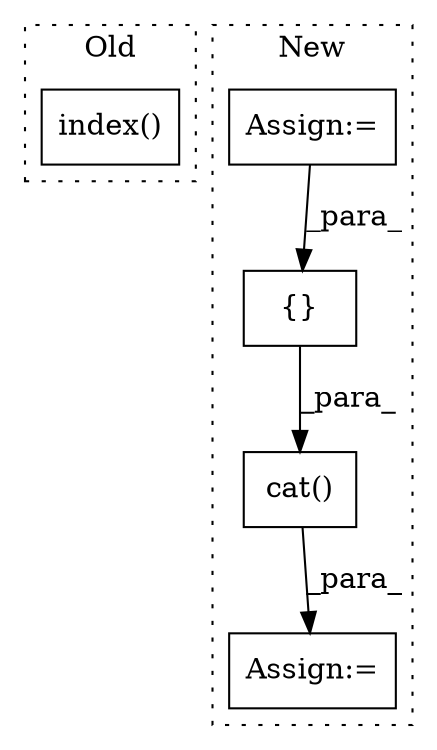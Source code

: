 digraph G {
subgraph cluster0 {
1 [label="index()" a="75" s="6701,6727" l="14,1" shape="box"];
label = "Old";
style="dotted";
}
subgraph cluster1 {
2 [label="cat()" a="75" s="7015,7039" l="10,9" shape="box"];
3 [label="{}" a="59" s="7025,7038" l="1,0" shape="box"];
4 [label="Assign:=" a="68" s="7070" l="14" shape="box"];
5 [label="Assign:=" a="68" s="6892" l="3" shape="box"];
label = "New";
style="dotted";
}
2 -> 4 [label="_para_"];
3 -> 2 [label="_para_"];
5 -> 3 [label="_para_"];
}
